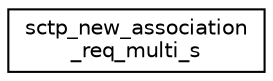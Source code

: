 digraph "Graphical Class Hierarchy"
{
 // LATEX_PDF_SIZE
  edge [fontname="Helvetica",fontsize="10",labelfontname="Helvetica",labelfontsize="10"];
  node [fontname="Helvetica",fontsize="10",shape=record];
  rankdir="LR";
  Node0 [label="sctp_new_association\l_req_multi_s",height=0.2,width=0.4,color="black", fillcolor="white", style="filled",URL="$structsctp__new__association__req__multi__s.html",tooltip=" "];
}
